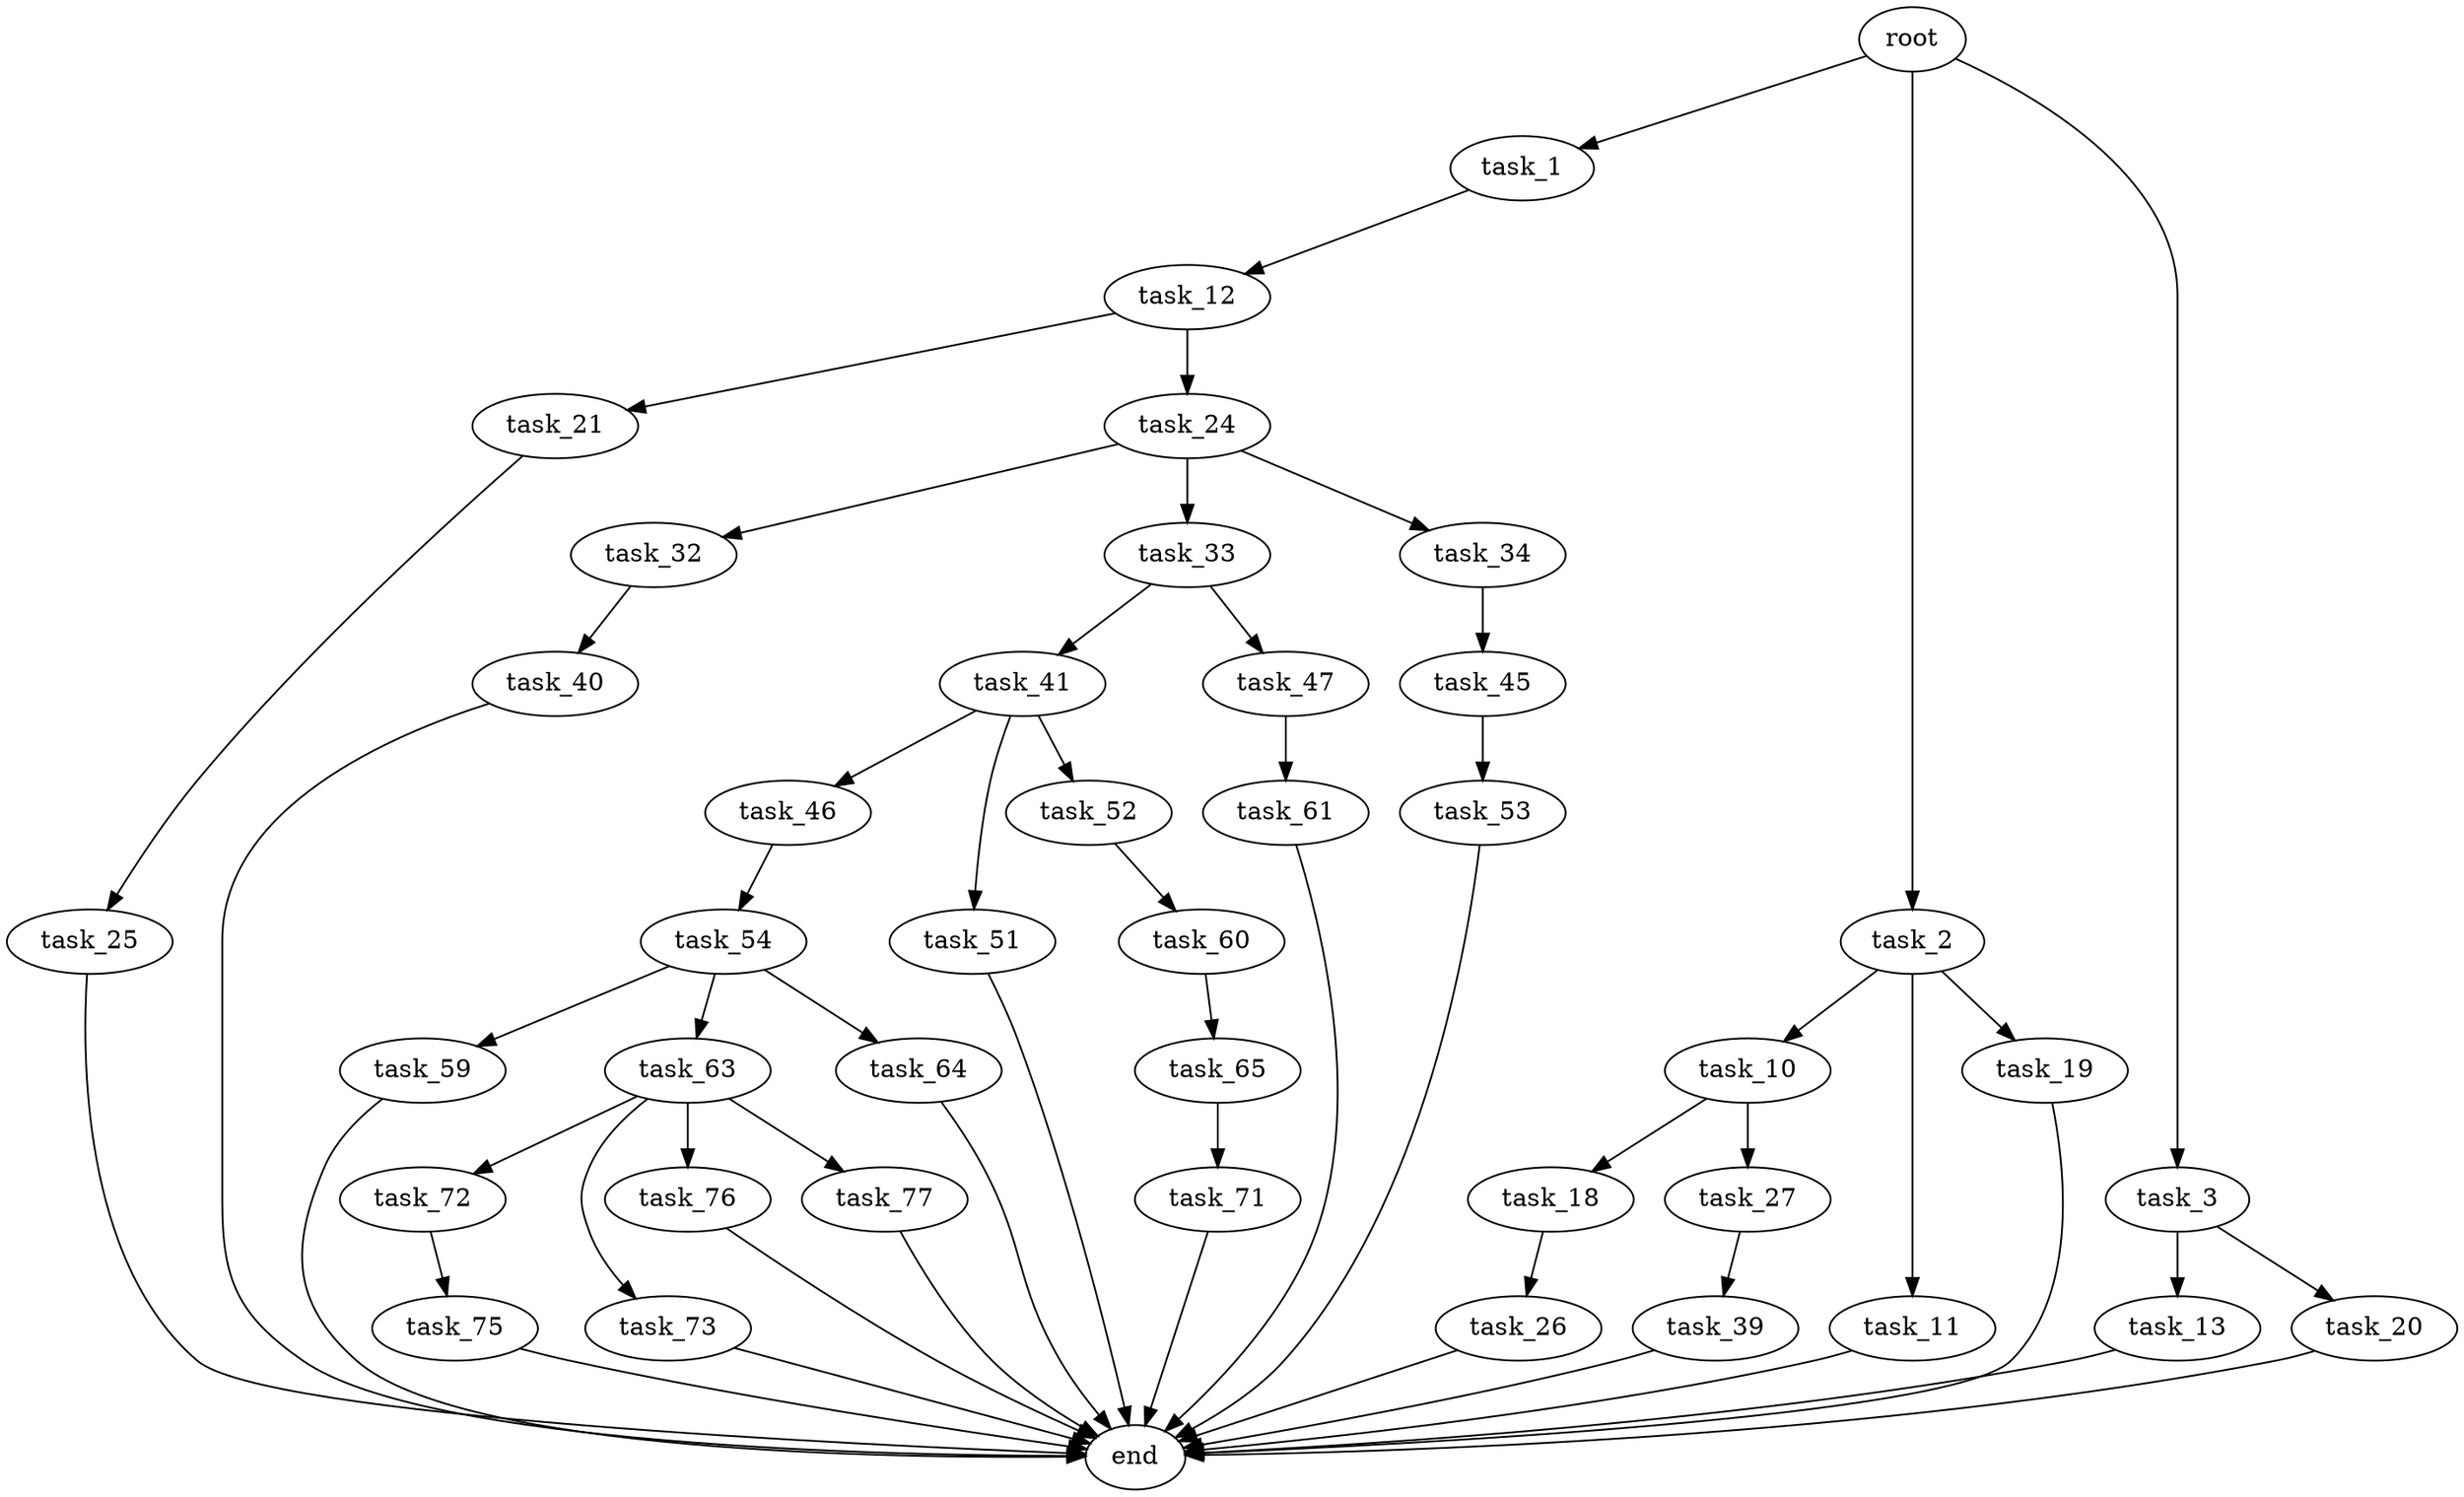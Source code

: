 digraph G {
  root [size="0.000000"];
  task_1 [size="2723435265.000000"];
  task_2 [size="573108604444.000000"];
  task_3 [size="1929932826.000000"];
  task_12 [size="12561717991.000000"];
  task_10 [size="27307013656.000000"];
  task_11 [size="28991029248.000000"];
  task_19 [size="14176220792.000000"];
  task_13 [size="782757789696.000000"];
  task_20 [size="68719476736.000000"];
  task_18 [size="368293445632.000000"];
  task_27 [size="4593960538.000000"];
  end [size="0.000000"];
  task_21 [size="47582133381.000000"];
  task_24 [size="261795043796.000000"];
  task_26 [size="23827759698.000000"];
  task_25 [size="134217728000.000000"];
  task_32 [size="1073741824000.000000"];
  task_33 [size="3698597932.000000"];
  task_34 [size="4486689916.000000"];
  task_39 [size="8589934592.000000"];
  task_40 [size="21819881441.000000"];
  task_41 [size="13034495432.000000"];
  task_47 [size="28991029248.000000"];
  task_45 [size="495522234.000000"];
  task_46 [size="106143903617.000000"];
  task_51 [size="549755813888.000000"];
  task_52 [size="221041784195.000000"];
  task_53 [size="8830893277.000000"];
  task_54 [size="9568948168.000000"];
  task_61 [size="11866722986.000000"];
  task_60 [size="69998950668.000000"];
  task_59 [size="782757789696.000000"];
  task_63 [size="884902031231.000000"];
  task_64 [size="1166744391633.000000"];
  task_65 [size="549755813888.000000"];
  task_72 [size="100919778312.000000"];
  task_73 [size="4203722024.000000"];
  task_76 [size="1576796292.000000"];
  task_77 [size="28937966250.000000"];
  task_71 [size="12696207760.000000"];
  task_75 [size="154723126901.000000"];

  root -> task_1 [size="1.000000"];
  root -> task_2 [size="1.000000"];
  root -> task_3 [size="1.000000"];
  task_1 -> task_12 [size="75497472.000000"];
  task_2 -> task_10 [size="838860800.000000"];
  task_2 -> task_11 [size="838860800.000000"];
  task_2 -> task_19 [size="838860800.000000"];
  task_3 -> task_13 [size="33554432.000000"];
  task_3 -> task_20 [size="33554432.000000"];
  task_12 -> task_21 [size="209715200.000000"];
  task_12 -> task_24 [size="209715200.000000"];
  task_10 -> task_18 [size="838860800.000000"];
  task_10 -> task_27 [size="838860800.000000"];
  task_11 -> end [size="1.000000"];
  task_19 -> end [size="1.000000"];
  task_13 -> end [size="1.000000"];
  task_20 -> end [size="1.000000"];
  task_18 -> task_26 [size="411041792.000000"];
  task_27 -> task_39 [size="301989888.000000"];
  task_21 -> task_25 [size="838860800.000000"];
  task_24 -> task_32 [size="536870912.000000"];
  task_24 -> task_33 [size="536870912.000000"];
  task_24 -> task_34 [size="536870912.000000"];
  task_26 -> end [size="1.000000"];
  task_25 -> end [size="1.000000"];
  task_32 -> task_40 [size="838860800.000000"];
  task_33 -> task_41 [size="134217728.000000"];
  task_33 -> task_47 [size="134217728.000000"];
  task_34 -> task_45 [size="75497472.000000"];
  task_39 -> end [size="1.000000"];
  task_40 -> end [size="1.000000"];
  task_41 -> task_46 [size="209715200.000000"];
  task_41 -> task_51 [size="209715200.000000"];
  task_41 -> task_52 [size="209715200.000000"];
  task_47 -> task_61 [size="75497472.000000"];
  task_45 -> task_53 [size="33554432.000000"];
  task_46 -> task_54 [size="75497472.000000"];
  task_51 -> end [size="1.000000"];
  task_52 -> task_60 [size="411041792.000000"];
  task_53 -> end [size="1.000000"];
  task_54 -> task_59 [size="411041792.000000"];
  task_54 -> task_63 [size="411041792.000000"];
  task_54 -> task_64 [size="411041792.000000"];
  task_61 -> end [size="1.000000"];
  task_60 -> task_65 [size="134217728.000000"];
  task_59 -> end [size="1.000000"];
  task_63 -> task_72 [size="679477248.000000"];
  task_63 -> task_73 [size="679477248.000000"];
  task_63 -> task_76 [size="679477248.000000"];
  task_63 -> task_77 [size="679477248.000000"];
  task_64 -> end [size="1.000000"];
  task_65 -> task_71 [size="536870912.000000"];
  task_72 -> task_75 [size="134217728.000000"];
  task_73 -> end [size="1.000000"];
  task_76 -> end [size="1.000000"];
  task_77 -> end [size="1.000000"];
  task_71 -> end [size="1.000000"];
  task_75 -> end [size="1.000000"];
}
